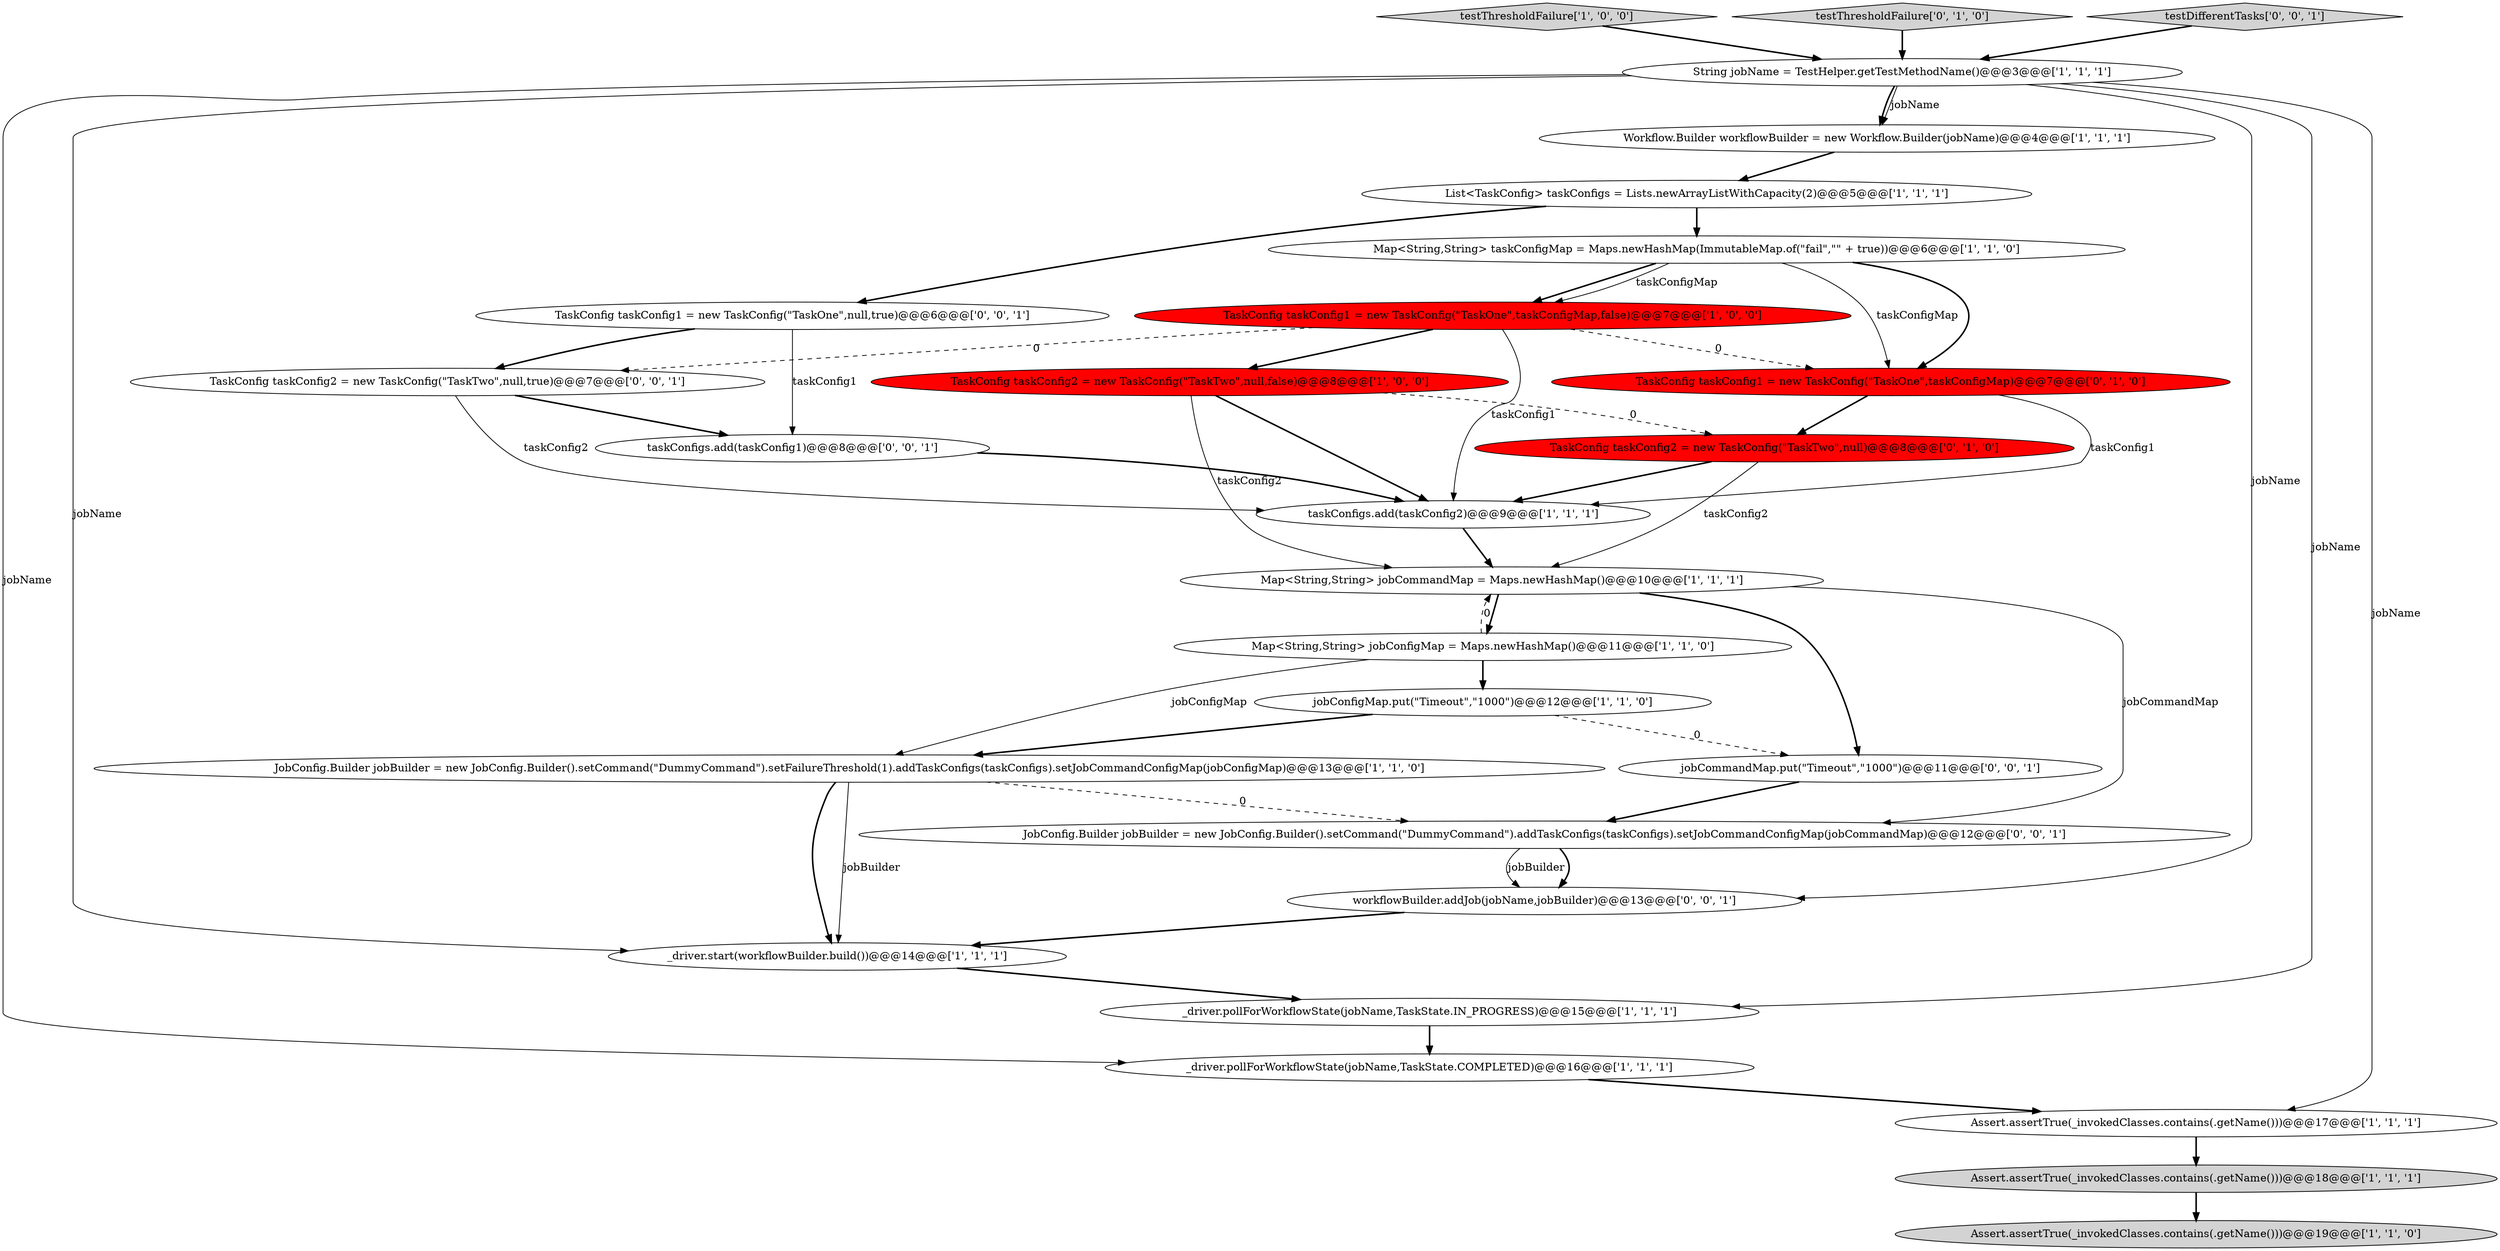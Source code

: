 digraph {
23 [style = filled, label = "jobCommandMap.put(\"Timeout\",\"1000\")@@@11@@@['0', '0', '1']", fillcolor = white, shape = ellipse image = "AAA0AAABBB3BBB"];
27 [style = filled, label = "TaskConfig taskConfig2 = new TaskConfig(\"TaskTwo\",null,true)@@@7@@@['0', '0', '1']", fillcolor = white, shape = ellipse image = "AAA0AAABBB3BBB"];
3 [style = filled, label = "TaskConfig taskConfig1 = new TaskConfig(\"TaskOne\",taskConfigMap,false)@@@7@@@['1', '0', '0']", fillcolor = red, shape = ellipse image = "AAA1AAABBB1BBB"];
8 [style = filled, label = "Map<String,String> jobCommandMap = Maps.newHashMap()@@@10@@@['1', '1', '1']", fillcolor = white, shape = ellipse image = "AAA0AAABBB1BBB"];
6 [style = filled, label = "_driver.pollForWorkflowState(jobName,TaskState.IN_PROGRESS)@@@15@@@['1', '1', '1']", fillcolor = white, shape = ellipse image = "AAA0AAABBB1BBB"];
16 [style = filled, label = "List<TaskConfig> taskConfigs = Lists.newArrayListWithCapacity(2)@@@5@@@['1', '1', '1']", fillcolor = white, shape = ellipse image = "AAA0AAABBB1BBB"];
20 [style = filled, label = "TaskConfig taskConfig2 = new TaskConfig(\"TaskTwo\",null)@@@8@@@['0', '1', '0']", fillcolor = red, shape = ellipse image = "AAA1AAABBB2BBB"];
17 [style = filled, label = "Assert.assertTrue(_invokedClasses.contains(.getName()))@@@17@@@['1', '1', '1']", fillcolor = white, shape = ellipse image = "AAA0AAABBB1BBB"];
26 [style = filled, label = "workflowBuilder.addJob(jobName,jobBuilder)@@@13@@@['0', '0', '1']", fillcolor = white, shape = ellipse image = "AAA0AAABBB3BBB"];
15 [style = filled, label = "testThresholdFailure['1', '0', '0']", fillcolor = lightgray, shape = diamond image = "AAA0AAABBB1BBB"];
18 [style = filled, label = "TaskConfig taskConfig1 = new TaskConfig(\"TaskOne\",taskConfigMap)@@@7@@@['0', '1', '0']", fillcolor = red, shape = ellipse image = "AAA1AAABBB2BBB"];
0 [style = filled, label = "JobConfig.Builder jobBuilder = new JobConfig.Builder().setCommand(\"DummyCommand\").setFailureThreshold(1).addTaskConfigs(taskConfigs).setJobCommandConfigMap(jobConfigMap)@@@13@@@['1', '1', '0']", fillcolor = white, shape = ellipse image = "AAA0AAABBB1BBB"];
4 [style = filled, label = "_driver.pollForWorkflowState(jobName,TaskState.COMPLETED)@@@16@@@['1', '1', '1']", fillcolor = white, shape = ellipse image = "AAA0AAABBB1BBB"];
25 [style = filled, label = "taskConfigs.add(taskConfig1)@@@8@@@['0', '0', '1']", fillcolor = white, shape = ellipse image = "AAA0AAABBB3BBB"];
22 [style = filled, label = "JobConfig.Builder jobBuilder = new JobConfig.Builder().setCommand(\"DummyCommand\").addTaskConfigs(taskConfigs).setJobCommandConfigMap(jobCommandMap)@@@12@@@['0', '0', '1']", fillcolor = white, shape = ellipse image = "AAA0AAABBB3BBB"];
2 [style = filled, label = "_driver.start(workflowBuilder.build())@@@14@@@['1', '1', '1']", fillcolor = white, shape = ellipse image = "AAA0AAABBB1BBB"];
9 [style = filled, label = "taskConfigs.add(taskConfig2)@@@9@@@['1', '1', '1']", fillcolor = white, shape = ellipse image = "AAA0AAABBB1BBB"];
19 [style = filled, label = "testThresholdFailure['0', '1', '0']", fillcolor = lightgray, shape = diamond image = "AAA0AAABBB2BBB"];
1 [style = filled, label = "jobConfigMap.put(\"Timeout\",\"1000\")@@@12@@@['1', '1', '0']", fillcolor = white, shape = ellipse image = "AAA0AAABBB1BBB"];
13 [style = filled, label = "Assert.assertTrue(_invokedClasses.contains(.getName()))@@@18@@@['1', '1', '1']", fillcolor = lightgray, shape = ellipse image = "AAA0AAABBB1BBB"];
7 [style = filled, label = "Workflow.Builder workflowBuilder = new Workflow.Builder(jobName)@@@4@@@['1', '1', '1']", fillcolor = white, shape = ellipse image = "AAA0AAABBB1BBB"];
12 [style = filled, label = "Map<String,String> jobConfigMap = Maps.newHashMap()@@@11@@@['1', '1', '0']", fillcolor = white, shape = ellipse image = "AAA0AAABBB1BBB"];
11 [style = filled, label = "String jobName = TestHelper.getTestMethodName()@@@3@@@['1', '1', '1']", fillcolor = white, shape = ellipse image = "AAA0AAABBB1BBB"];
24 [style = filled, label = "testDifferentTasks['0', '0', '1']", fillcolor = lightgray, shape = diamond image = "AAA0AAABBB3BBB"];
14 [style = filled, label = "Assert.assertTrue(_invokedClasses.contains(.getName()))@@@19@@@['1', '1', '0']", fillcolor = lightgray, shape = ellipse image = "AAA0AAABBB1BBB"];
21 [style = filled, label = "TaskConfig taskConfig1 = new TaskConfig(\"TaskOne\",null,true)@@@6@@@['0', '0', '1']", fillcolor = white, shape = ellipse image = "AAA0AAABBB3BBB"];
5 [style = filled, label = "TaskConfig taskConfig2 = new TaskConfig(\"TaskTwo\",null,false)@@@8@@@['1', '0', '0']", fillcolor = red, shape = ellipse image = "AAA1AAABBB1BBB"];
10 [style = filled, label = "Map<String,String> taskConfigMap = Maps.newHashMap(ImmutableMap.of(\"fail\",\"\" + true))@@@6@@@['1', '1', '0']", fillcolor = white, shape = ellipse image = "AAA0AAABBB1BBB"];
18->9 [style = solid, label="taskConfig1"];
10->18 [style = bold, label=""];
22->26 [style = bold, label=""];
4->17 [style = bold, label=""];
8->23 [style = bold, label=""];
5->9 [style = bold, label=""];
12->8 [style = dashed, label="0"];
20->9 [style = bold, label=""];
3->9 [style = solid, label="taskConfig1"];
11->6 [style = solid, label="jobName"];
16->10 [style = bold, label=""];
2->6 [style = bold, label=""];
21->27 [style = bold, label=""];
3->18 [style = dashed, label="0"];
3->27 [style = dashed, label="0"];
0->2 [style = bold, label=""];
25->9 [style = bold, label=""];
10->3 [style = bold, label=""];
19->11 [style = bold, label=""];
1->0 [style = bold, label=""];
10->18 [style = solid, label="taskConfigMap"];
9->8 [style = bold, label=""];
12->1 [style = bold, label=""];
0->22 [style = dashed, label="0"];
5->20 [style = dashed, label="0"];
11->7 [style = solid, label="jobName"];
0->2 [style = solid, label="jobBuilder"];
6->4 [style = bold, label=""];
18->20 [style = bold, label=""];
26->2 [style = bold, label=""];
3->5 [style = bold, label=""];
23->22 [style = bold, label=""];
20->8 [style = solid, label="taskConfig2"];
15->11 [style = bold, label=""];
11->26 [style = solid, label="jobName"];
24->11 [style = bold, label=""];
16->21 [style = bold, label=""];
8->22 [style = solid, label="jobCommandMap"];
12->0 [style = solid, label="jobConfigMap"];
7->16 [style = bold, label=""];
10->3 [style = solid, label="taskConfigMap"];
27->9 [style = solid, label="taskConfig2"];
5->8 [style = solid, label="taskConfig2"];
17->13 [style = bold, label=""];
11->4 [style = solid, label="jobName"];
11->2 [style = solid, label="jobName"];
1->23 [style = dashed, label="0"];
21->25 [style = solid, label="taskConfig1"];
13->14 [style = bold, label=""];
27->25 [style = bold, label=""];
8->12 [style = bold, label=""];
11->7 [style = bold, label=""];
11->17 [style = solid, label="jobName"];
22->26 [style = solid, label="jobBuilder"];
}
